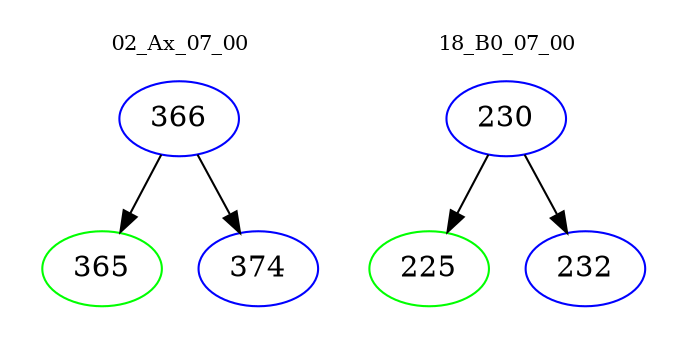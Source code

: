 digraph{
subgraph cluster_0 {
color = white
label = "02_Ax_07_00";
fontsize=10;
T0_366 [label="366", color="blue"]
T0_366 -> T0_365 [color="black"]
T0_365 [label="365", color="green"]
T0_366 -> T0_374 [color="black"]
T0_374 [label="374", color="blue"]
}
subgraph cluster_1 {
color = white
label = "18_B0_07_00";
fontsize=10;
T1_230 [label="230", color="blue"]
T1_230 -> T1_225 [color="black"]
T1_225 [label="225", color="green"]
T1_230 -> T1_232 [color="black"]
T1_232 [label="232", color="blue"]
}
}
